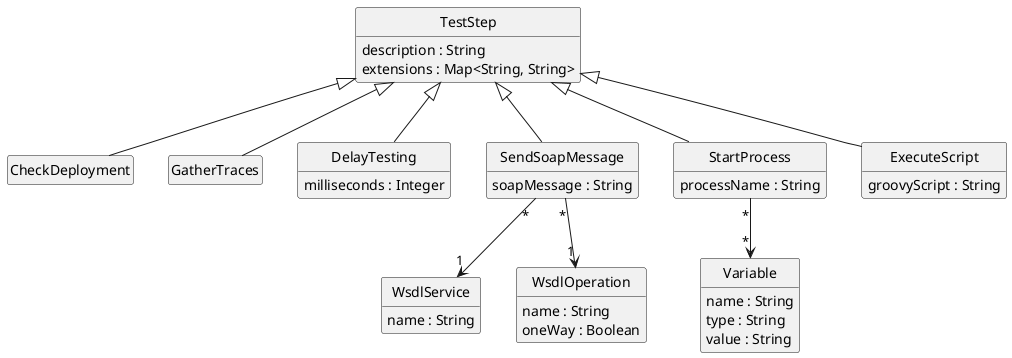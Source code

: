 @startuml

	class TestStep {
	  description : String
	  extensions : Map<String, String>
	}

	class CheckDeployment extends TestStep
	class GatherTraces extends TestStep
	class DelayTesting extends TestStep {
	  milliseconds : Integer
	}
	class SendSoapMessage extends TestStep {
	  soapMessage : String

	}
	class WsdlService{
	 name : String
	}
	class WsdlOperation {
	name : String
	oneWay : Boolean
	}
	class StartProcess extends TestStep{
	  processName : String
	}

	class ExecuteScript extends TestStep {
	      groovyScript : String
    	}

	class Variable {
	  name : String
	  type : String
	  value : String
	}


StartProcess "*" -down-> "*" Variable
SendSoapMessage "*" -down-> "1" WsdlService
SendSoapMessage "*" -down-> "1" WsdlOperation

hide empty members
hide empty methods
hide circle

skinparam monochrome true
skinparam shadowing false
skinparam packageStyle rect
@enduml
